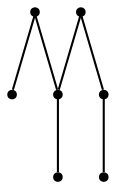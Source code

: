 graph {
  node [shape=point,comment="{\"directed\":false,\"doi\":\"10.4230/LIPIcs.GD.2024.28\",\"figure\":\"4 (7)\"}"]

  v0 [pos="814.3265222595053,1072.7703696647252"]
  v1 [pos="750.5717291199161,942.8726311169457"]
  v2 [pos="479.1974409039648,1086.3065420690837"]
  v3 [pos="479.5959640074154,1030.5780608961045"]
  v4 [pos="620.5437490169693,1201.616485878955"]
  v5 [pos="533.9602325808249,924.2802788786566"]
  v6 [pos="817.5187136227389,1025.068933208231"]

  v5 -- v6 [id="-2",pos="533.9602325808249,924.2802788786566 817.5187136227389,1025.068933208231 817.5187136227389,1025.068933208231 817.5187136227389,1025.068933208231"]
  v4 -- v1 [id="-3",pos="620.5437490169693,1201.616485878955 750.5717291199161,942.8726311169457 750.5717291199161,942.8726311169457 750.5717291199161,942.8726311169457"]
  v4 -- v5 [id="-4",pos="620.5437490169693,1201.616485878955 533.9602325808249,924.2802788786566 533.9602325808249,924.2802788786566 533.9602325808249,924.2802788786566"]
  v1 -- v3 [id="-5",pos="750.5717291199161,942.8726311169457 479.5959640074154,1030.5780608961045 479.5959640074154,1030.5780608961045 479.5959640074154,1030.5780608961045"]
  v0 -- v2 [id="-6",pos="814.3265222595053,1072.7703696647252 479.1974409039648,1086.3065420690837 479.1974409039648,1086.3065420690837 479.1974409039648,1086.3065420690837"]
  v0 -- v1 [id="-7",pos="814.3265222595053,1072.7703696647252 750.5717291199161,942.8726311169457 750.5717291199161,942.8726311169457 750.5717291199161,942.8726311169457"]
}